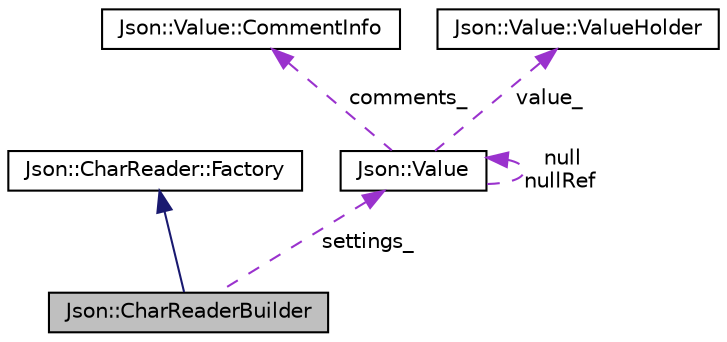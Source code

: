 digraph "Json::CharReaderBuilder"
{
 // LATEX_PDF_SIZE
  edge [fontname="Helvetica",fontsize="10",labelfontname="Helvetica",labelfontsize="10"];
  node [fontname="Helvetica",fontsize="10",shape=record];
  Node1 [label="Json::CharReaderBuilder",height=0.2,width=0.4,color="black", fillcolor="grey75", style="filled", fontcolor="black",tooltip="Build a CharReader implementation."];
  Node2 -> Node1 [dir="back",color="midnightblue",fontsize="10",style="solid",fontname="Helvetica"];
  Node2 [label="Json::CharReader::Factory",height=0.2,width=0.4,color="black", fillcolor="white", style="filled",URL="$class_json_1_1_char_reader_1_1_factory.html",tooltip=" "];
  Node3 -> Node1 [dir="back",color="darkorchid3",fontsize="10",style="dashed",label=" settings_" ,fontname="Helvetica"];
  Node3 [label="Json::Value",height=0.2,width=0.4,color="black", fillcolor="white", style="filled",URL="$class_json_1_1_value.html",tooltip="Represents a JSON value."];
  Node3 -> Node3 [dir="back",color="darkorchid3",fontsize="10",style="dashed",label=" null\nnullRef" ,fontname="Helvetica"];
  Node4 -> Node3 [dir="back",color="darkorchid3",fontsize="10",style="dashed",label=" comments_" ,fontname="Helvetica"];
  Node4 [label="Json::Value::CommentInfo",height=0.2,width=0.4,color="black", fillcolor="white", style="filled",URL="$struct_json_1_1_value_1_1_comment_info.html",tooltip=" "];
  Node5 -> Node3 [dir="back",color="darkorchid3",fontsize="10",style="dashed",label=" value_" ,fontname="Helvetica"];
  Node5 [label="Json::Value::ValueHolder",height=0.2,width=0.4,color="black", fillcolor="white", style="filled",URL="$union_json_1_1_value_1_1_value_holder.html",tooltip=" "];
}

